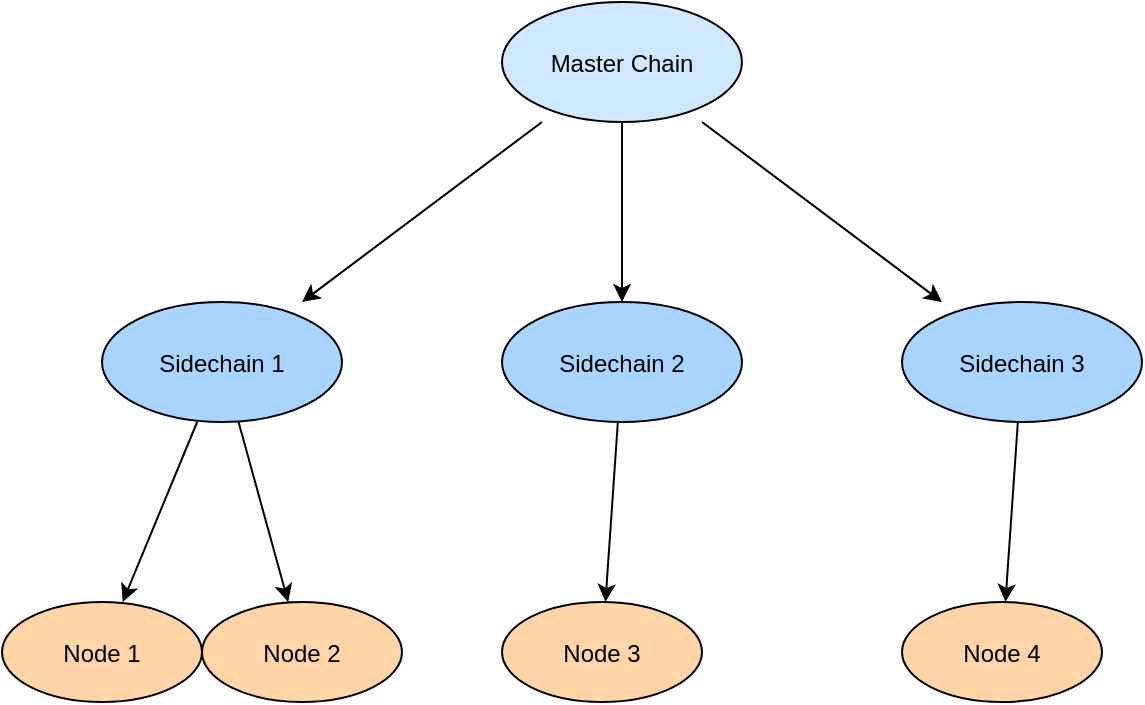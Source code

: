 <?xml version="1.0" encoding="UTF-8"?>
<mxfile>
  <diagram name="Multi-Chain Blockchain Architecture">
    <mxGraphModel>
      <root>
        <mxCell id="0"/>
        <mxCell id="1" parent="0"/>
        
        <!-- Master Chain -->
        <mxCell id="mc" value="Master Chain" style="shape=ellipse;fillColor=#d0e8ff" vertex="1" parent="1">
          <mxGeometry x="300" y="50" width="120" height="60" as="geometry"/>
        </mxCell>

        <!-- Sidechains -->
        <mxCell id="sc1" value="Sidechain 1" style="shape=ellipse;fillColor=#a8d5ff" vertex="1" parent="1">
          <mxGeometry x="100" y="200" width="120" height="60" as="geometry"/>
        </mxCell>
        <mxCell id="sc2" value="Sidechain 2" style="shape=ellipse;fillColor=#a8d5ff" vertex="1" parent="1">
          <mxGeometry x="300" y="200" width="120" height="60" as="geometry"/>
        </mxCell>
        <mxCell id="sc3" value="Sidechain 3" style="shape=ellipse;fillColor=#a8d5ff" vertex="1" parent="1">
          <mxGeometry x="500" y="200" width="120" height="60" as="geometry"/>
        </mxCell>

        <!-- Nodes -->
        <mxCell id="n1" value="Node 1" style="shape=ellipse;fillColor=#ffd5a8" vertex="1" parent="1">
          <mxGeometry x="50" y="350" width="100" height="50" as="geometry"/>
        </mxCell>
        <mxCell id="n2" value="Node 2" style="shape=ellipse;fillColor=#ffd5a8" vertex="1" parent="1">
          <mxGeometry x="150" y="350" width="100" height="50" as="geometry"/>
        </mxCell>
        <mxCell id="n3" value="Node 3" style="shape=ellipse;fillColor=#ffd5a8" vertex="1" parent="1">
          <mxGeometry x="300" y="350" width="100" height="50" as="geometry"/>
        </mxCell>
        <mxCell id="n4" value="Node 4" style="shape=ellipse;fillColor=#ffd5a8" vertex="1" parent="1">
          <mxGeometry x="500" y="350" width="100" height="50" as="geometry"/>
        </mxCell>

        <!-- Connections (edges) -->
        <mxCell id="mc-sc1" edge="1" source="mc" target="sc1" parent="1">
          <mxGeometry relative="1" as="geometry"/>
        </mxCell>
        <mxCell id="mc-sc2" edge="1" source="mc" target="sc2" parent="1">
          <mxGeometry relative="1" as="geometry"/>
        </mxCell>
        <mxCell id="mc-sc3" edge="1" source="mc" target="sc3" parent="1">
          <mxGeometry relative="1" as="geometry"/>
        </mxCell>
        
        <mxCell id="sc1-n1" edge="1" source="sc1" target="n1" parent="1">
          <mxGeometry relative="1" as="geometry"/>
        </mxCell>
        <mxCell id="sc1-n2" edge="1" source="sc1" target="n2" parent="1">
          <mxGeometry relative="1" as="geometry"/>
        </mxCell>
        <mxCell id="sc2-n3" edge="1" source="sc2" target="n3" parent="1">
          <mxGeometry relative="1" as="geometry"/>
        </mxCell>
        <mxCell id="sc3-n4" edge="1" source="sc3" target="n4" parent="1">
          <mxGeometry relative="1" as="geometry"/>
        </mxCell>

      </root>
    </mxGraphModel>
  </diagram>
</mxfile>

